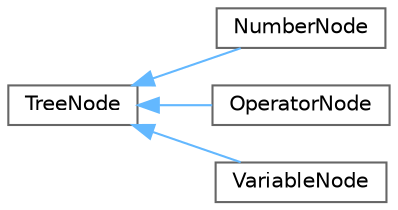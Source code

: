 digraph "Graphical Class Hierarchy"
{
 // LATEX_PDF_SIZE
  bgcolor="transparent";
  edge [fontname=Helvetica,fontsize=10,labelfontname=Helvetica,labelfontsize=10];
  node [fontname=Helvetica,fontsize=10,shape=box,height=0.2,width=0.4];
  rankdir="LR";
  Node0 [id="Node000000",label="TreeNode",height=0.2,width=0.4,color="grey40", fillcolor="white", style="filled",URL="$class_tree_node.html",tooltip="Абстрактный базовый класс узла дерева выражений"];
  Node0 -> Node1 [id="edge1_Node000000_Node000001",dir="back",color="steelblue1",style="solid",tooltip=" "];
  Node1 [id="Node000001",label="NumberNode",height=0.2,width=0.4,color="grey40", fillcolor="white", style="filled",URL="$class_number_node.html",tooltip="Узел дерева для числовых констант"];
  Node0 -> Node2 [id="edge2_Node000000_Node000002",dir="back",color="steelblue1",style="solid",tooltip=" "];
  Node2 [id="Node000002",label="OperatorNode",height=0.2,width=0.4,color="grey40", fillcolor="white", style="filled",URL="$class_operator_node.html",tooltip="Узел дерева для операторов"];
  Node0 -> Node3 [id="edge3_Node000000_Node000003",dir="back",color="steelblue1",style="solid",tooltip=" "];
  Node3 [id="Node000003",label="VariableNode",height=0.2,width=0.4,color="grey40", fillcolor="white", style="filled",URL="$class_variable_node.html",tooltip="Узел дерева для переменных"];
}
